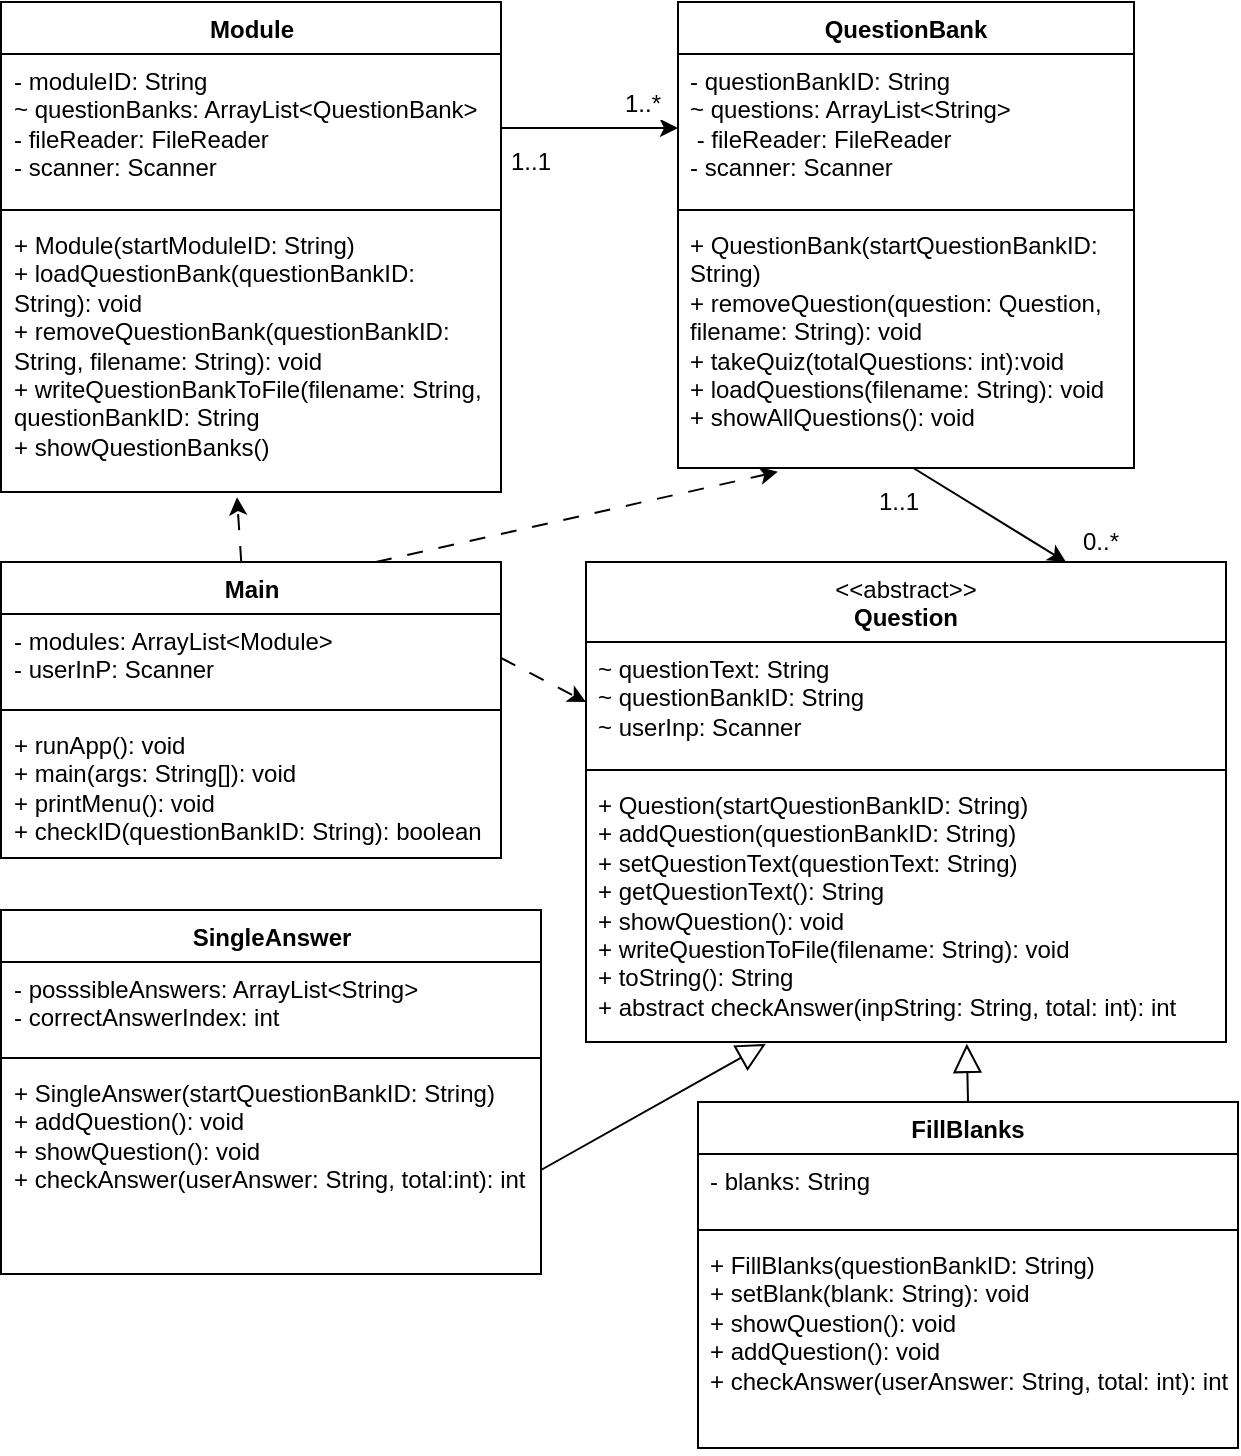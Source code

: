 <mxfile version="24.2.5" type="device">
  <diagram id="C5RBs43oDa-KdzZeNtuy" name="Page-1">
    <mxGraphModel dx="794" dy="519" grid="1" gridSize="10" guides="1" tooltips="1" connect="1" arrows="1" fold="1" page="1" pageScale="1" pageWidth="827" pageHeight="1169" math="0" shadow="0">
      <root>
        <mxCell id="WIyWlLk6GJQsqaUBKTNV-0" />
        <mxCell id="WIyWlLk6GJQsqaUBKTNV-1" parent="WIyWlLk6GJQsqaUBKTNV-0" />
        <mxCell id="D2bjokipILLCfBZqnvo0-0" value="Module" style="swimlane;fontStyle=1;align=center;verticalAlign=top;childLayout=stackLayout;horizontal=1;startSize=26;horizontalStack=0;resizeParent=1;resizeParentMax=0;resizeLast=0;collapsible=1;marginBottom=0;whiteSpace=wrap;html=1;" parent="WIyWlLk6GJQsqaUBKTNV-1" vertex="1">
          <mxGeometry x="181.5" y="40" width="250" height="245" as="geometry" />
        </mxCell>
        <mxCell id="D2bjokipILLCfBZqnvo0-1" value="- moduleID: String&lt;div&gt;&lt;div&gt;~ questionBanks: ArrayList&amp;lt;QuestionBank&amp;gt;&lt;/div&gt;&lt;/div&gt;&lt;div&gt;- fileReader: FileReader&lt;/div&gt;&lt;div&gt;- scanner: Scanner&lt;/div&gt;" style="text;strokeColor=none;fillColor=none;align=left;verticalAlign=top;spacingLeft=4;spacingRight=4;overflow=hidden;rotatable=0;points=[[0,0.5],[1,0.5]];portConstraint=eastwest;whiteSpace=wrap;html=1;" parent="D2bjokipILLCfBZqnvo0-0" vertex="1">
          <mxGeometry y="26" width="250" height="74" as="geometry" />
        </mxCell>
        <mxCell id="D2bjokipILLCfBZqnvo0-2" value="" style="line;strokeWidth=1;fillColor=none;align=left;verticalAlign=middle;spacingTop=-1;spacingLeft=3;spacingRight=3;rotatable=0;labelPosition=right;points=[];portConstraint=eastwest;strokeColor=inherit;" parent="D2bjokipILLCfBZqnvo0-0" vertex="1">
          <mxGeometry y="100" width="250" height="8" as="geometry" />
        </mxCell>
        <mxCell id="D2bjokipILLCfBZqnvo0-3" value="&lt;div&gt;+ Module(startModuleID: String)&lt;/div&gt;+ loadQuestionBank(questionBankID: String): void&lt;div&gt;+ removeQuestionBank(questionBankID: String, filename: String): void&lt;/div&gt;&lt;div&gt;+ writeQuestionBankToFile(filename: String, questionBankID: String&lt;/div&gt;&lt;div&gt;+ showQuestionBanks()&lt;/div&gt;" style="text;strokeColor=none;fillColor=none;align=left;verticalAlign=top;spacingLeft=4;spacingRight=4;overflow=hidden;rotatable=0;points=[[0,0.5],[1,0.5]];portConstraint=eastwest;whiteSpace=wrap;html=1;" parent="D2bjokipILLCfBZqnvo0-0" vertex="1">
          <mxGeometry y="108" width="250" height="137" as="geometry" />
        </mxCell>
        <mxCell id="D2bjokipILLCfBZqnvo0-4" value="QuestionBank" style="swimlane;fontStyle=1;align=center;verticalAlign=top;childLayout=stackLayout;horizontal=1;startSize=26;horizontalStack=0;resizeParent=1;resizeParentMax=0;resizeLast=0;collapsible=1;marginBottom=0;whiteSpace=wrap;html=1;" parent="WIyWlLk6GJQsqaUBKTNV-1" vertex="1">
          <mxGeometry x="520" y="40" width="228" height="233" as="geometry" />
        </mxCell>
        <mxCell id="D2bjokipILLCfBZqnvo0-5" value="- questionBankID: String&lt;div&gt;~ questions: ArrayList&amp;lt;String&amp;gt;&lt;/div&gt;&lt;div&gt;&amp;nbsp;- fileReader: FileReader&lt;/div&gt;&lt;div&gt;- scanner: Scanner&lt;/div&gt;&lt;div&gt;&lt;br&gt;&lt;/div&gt;" style="text;strokeColor=none;fillColor=none;align=left;verticalAlign=top;spacingLeft=4;spacingRight=4;overflow=hidden;rotatable=0;points=[[0,0.5],[1,0.5]];portConstraint=eastwest;whiteSpace=wrap;html=1;" parent="D2bjokipILLCfBZqnvo0-4" vertex="1">
          <mxGeometry y="26" width="228" height="74" as="geometry" />
        </mxCell>
        <mxCell id="D2bjokipILLCfBZqnvo0-6" value="" style="line;strokeWidth=1;fillColor=none;align=left;verticalAlign=middle;spacingTop=-1;spacingLeft=3;spacingRight=3;rotatable=0;labelPosition=right;points=[];portConstraint=eastwest;strokeColor=inherit;" parent="D2bjokipILLCfBZqnvo0-4" vertex="1">
          <mxGeometry y="100" width="228" height="8" as="geometry" />
        </mxCell>
        <mxCell id="D2bjokipILLCfBZqnvo0-7" value="&lt;div&gt;+ QuestionBank(startQuestionBankID: String)&lt;/div&gt;&lt;div&gt;+ removeQuestion(question: Question, filename: String): void&lt;/div&gt;&lt;div&gt;+ takeQuiz(totalQuestions: int):void&lt;/div&gt;&lt;div&gt;+ loadQuestions(filename: String): void&lt;/div&gt;&lt;div&gt;+ showAllQuestions(): void&lt;/div&gt;&lt;div&gt;&lt;br&gt;&lt;/div&gt;" style="text;strokeColor=none;fillColor=none;align=left;verticalAlign=top;spacingLeft=4;spacingRight=4;overflow=hidden;rotatable=0;points=[[0,0.5],[1,0.5]];portConstraint=eastwest;whiteSpace=wrap;html=1;" parent="D2bjokipILLCfBZqnvo0-4" vertex="1">
          <mxGeometry y="108" width="228" height="125" as="geometry" />
        </mxCell>
        <mxCell id="D2bjokipILLCfBZqnvo0-8" value="" style="rounded=0;orthogonalLoop=1;jettySize=auto;html=1;fontSize=12;" parent="WIyWlLk6GJQsqaUBKTNV-1" source="D2bjokipILLCfBZqnvo0-1" target="D2bjokipILLCfBZqnvo0-5" edge="1">
          <mxGeometry relative="1" as="geometry" />
        </mxCell>
        <mxCell id="q3p-BSSAToSTRyiaWnOy-12" value="1..*" style="edgeLabel;html=1;align=center;verticalAlign=middle;resizable=0;points=[];fontSize=12;" parent="D2bjokipILLCfBZqnvo0-8" vertex="1" connectable="0">
          <mxGeometry x="0.799" y="2" relative="1" as="geometry">
            <mxPoint x="-9" y="-10" as="offset" />
          </mxGeometry>
        </mxCell>
        <mxCell id="q3p-BSSAToSTRyiaWnOy-13" value="1..1" style="edgeLabel;html=1;align=center;verticalAlign=middle;resizable=0;points=[];fontSize=12;" parent="D2bjokipILLCfBZqnvo0-8" vertex="1" connectable="0">
          <mxGeometry x="-0.801" y="2" relative="1" as="geometry">
            <mxPoint x="5" y="19" as="offset" />
          </mxGeometry>
        </mxCell>
        <mxCell id="D2bjokipILLCfBZqnvo0-9" value="&lt;div&gt;&lt;span style=&quot;font-weight: normal;&quot;&gt;&amp;lt;&amp;lt;abstract&amp;gt;&amp;gt;&lt;/span&gt;&lt;/div&gt;Question" style="swimlane;fontStyle=1;align=center;verticalAlign=top;childLayout=stackLayout;horizontal=1;startSize=40;horizontalStack=0;resizeParent=1;resizeParentMax=0;resizeLast=0;collapsible=1;marginBottom=0;whiteSpace=wrap;html=1;" parent="WIyWlLk6GJQsqaUBKTNV-1" vertex="1">
          <mxGeometry x="474" y="320" width="320" height="240" as="geometry" />
        </mxCell>
        <mxCell id="D2bjokipILLCfBZqnvo0-10" value="&lt;div&gt;~ questionText: String&lt;/div&gt;&lt;div&gt;~ questionBankID: String&lt;/div&gt;&lt;div&gt;~ userInp: Scanner&lt;/div&gt;" style="text;strokeColor=none;fillColor=none;align=left;verticalAlign=top;spacingLeft=4;spacingRight=4;overflow=hidden;rotatable=0;points=[[0,0.5],[1,0.5]];portConstraint=eastwest;whiteSpace=wrap;html=1;" parent="D2bjokipILLCfBZqnvo0-9" vertex="1">
          <mxGeometry y="40" width="320" height="60" as="geometry" />
        </mxCell>
        <mxCell id="D2bjokipILLCfBZqnvo0-11" value="" style="line;strokeWidth=1;fillColor=none;align=left;verticalAlign=middle;spacingTop=-1;spacingLeft=3;spacingRight=3;rotatable=0;labelPosition=right;points=[];portConstraint=eastwest;strokeColor=inherit;" parent="D2bjokipILLCfBZqnvo0-9" vertex="1">
          <mxGeometry y="100" width="320" height="8" as="geometry" />
        </mxCell>
        <mxCell id="D2bjokipILLCfBZqnvo0-12" value="+ Question(startQuestionBankID: String)&lt;div&gt;+ addQuestion(questionBankID: String)&lt;/div&gt;&lt;div&gt;+&amp;nbsp;&lt;span style=&quot;background-color: initial;&quot;&gt;setQuestionText(questionText: String)&lt;/span&gt;&lt;/div&gt;&lt;div&gt;+ getQuestionText(): String&lt;/div&gt;&lt;div&gt;+ showQuestion()&lt;span style=&quot;background-color: initial;&quot;&gt;: void&lt;/span&gt;&lt;/div&gt;&lt;div&gt;+ writeQuestionToFile(filename: String)&lt;span style=&quot;background-color: initial;&quot;&gt;: void&lt;/span&gt;&lt;/div&gt;&lt;div&gt;+ toString(): String&lt;/div&gt;&lt;div&gt;+ abstract checkAnswer(inpString: String, total: int): int&lt;/div&gt;&lt;div&gt;&lt;br&gt;&lt;/div&gt;&lt;div&gt;&lt;br&gt;&lt;/div&gt;" style="text;strokeColor=none;fillColor=none;align=left;verticalAlign=top;spacingLeft=4;spacingRight=4;overflow=hidden;rotatable=0;points=[[0,0.5],[1,0.5]];portConstraint=eastwest;whiteSpace=wrap;html=1;" parent="D2bjokipILLCfBZqnvo0-9" vertex="1">
          <mxGeometry y="108" width="320" height="132" as="geometry" />
        </mxCell>
        <mxCell id="D2bjokipILLCfBZqnvo0-13" value="SingleAnswer" style="swimlane;fontStyle=1;align=center;verticalAlign=top;childLayout=stackLayout;horizontal=1;startSize=26;horizontalStack=0;resizeParent=1;resizeParentMax=0;resizeLast=0;collapsible=1;marginBottom=0;whiteSpace=wrap;html=1;" parent="WIyWlLk6GJQsqaUBKTNV-1" vertex="1">
          <mxGeometry x="181.5" y="494" width="270" height="182" as="geometry" />
        </mxCell>
        <mxCell id="D2bjokipILLCfBZqnvo0-14" value="- posssibleAnswers: ArrayList&amp;lt;String&amp;gt;&lt;div&gt;- correctAnswerIndex: int&lt;/div&gt;" style="text;strokeColor=none;fillColor=none;align=left;verticalAlign=top;spacingLeft=4;spacingRight=4;overflow=hidden;rotatable=0;points=[[0,0.5],[1,0.5]];portConstraint=eastwest;whiteSpace=wrap;html=1;" parent="D2bjokipILLCfBZqnvo0-13" vertex="1">
          <mxGeometry y="26" width="270" height="44" as="geometry" />
        </mxCell>
        <mxCell id="D2bjokipILLCfBZqnvo0-15" value="" style="line;strokeWidth=1;fillColor=none;align=left;verticalAlign=middle;spacingTop=-1;spacingLeft=3;spacingRight=3;rotatable=0;labelPosition=right;points=[];portConstraint=eastwest;strokeColor=inherit;" parent="D2bjokipILLCfBZqnvo0-13" vertex="1">
          <mxGeometry y="70" width="270" height="8" as="geometry" />
        </mxCell>
        <mxCell id="D2bjokipILLCfBZqnvo0-16" value="&lt;div&gt;+ SingleAnswer(startQuestionBankID: String)&lt;/div&gt;+ addQuestion(): void&lt;div&gt;+ showQuestion()&lt;span style=&quot;background-color: initial;&quot;&gt;: void&lt;/span&gt;&lt;/div&gt;&lt;div&gt;+ checkAnswer(userAnswer: String, total:int): int&lt;/div&gt;" style="text;strokeColor=none;fillColor=none;align=left;verticalAlign=top;spacingLeft=4;spacingRight=4;overflow=hidden;rotatable=0;points=[[0,0.5],[1,0.5]];portConstraint=eastwest;whiteSpace=wrap;html=1;" parent="D2bjokipILLCfBZqnvo0-13" vertex="1">
          <mxGeometry y="78" width="270" height="104" as="geometry" />
        </mxCell>
        <mxCell id="D2bjokipILLCfBZqnvo0-17" value="FillBlanks" style="swimlane;fontStyle=1;align=center;verticalAlign=top;childLayout=stackLayout;horizontal=1;startSize=26;horizontalStack=0;resizeParent=1;resizeParentMax=0;resizeLast=0;collapsible=1;marginBottom=0;whiteSpace=wrap;html=1;" parent="WIyWlLk6GJQsqaUBKTNV-1" vertex="1">
          <mxGeometry x="530" y="590" width="270" height="173" as="geometry">
            <mxRectangle x="540" y="790" width="90" height="30" as="alternateBounds" />
          </mxGeometry>
        </mxCell>
        <mxCell id="D2bjokipILLCfBZqnvo0-18" value="&lt;div&gt;- blanks: String&lt;/div&gt;" style="text;strokeColor=none;fillColor=none;align=left;verticalAlign=top;spacingLeft=4;spacingRight=4;overflow=hidden;rotatable=0;points=[[0,0.5],[1,0.5]];portConstraint=eastwest;whiteSpace=wrap;html=1;" parent="D2bjokipILLCfBZqnvo0-17" vertex="1">
          <mxGeometry y="26" width="270" height="34" as="geometry" />
        </mxCell>
        <mxCell id="D2bjokipILLCfBZqnvo0-19" value="" style="line;strokeWidth=1;fillColor=none;align=left;verticalAlign=middle;spacingTop=-1;spacingLeft=3;spacingRight=3;rotatable=0;labelPosition=right;points=[];portConstraint=eastwest;strokeColor=inherit;" parent="D2bjokipILLCfBZqnvo0-17" vertex="1">
          <mxGeometry y="60" width="270" height="8" as="geometry" />
        </mxCell>
        <mxCell id="D2bjokipILLCfBZqnvo0-20" value="&lt;div&gt;+ FillBlanks(questionBankID: String)&lt;/div&gt;&lt;div&gt;+ setBlank(blank: String): void&lt;/div&gt;&lt;div&gt;+ showQuestion()&lt;span style=&quot;background-color: initial;&quot;&gt;: void&lt;/span&gt;&lt;/div&gt;&lt;div&gt;+ addQuestion()&lt;span style=&quot;background-color: initial;&quot;&gt;: void&lt;/span&gt;&lt;/div&gt;&lt;div&gt;+ checkAnswer(userAnswer: String, total: int): int&lt;/div&gt;" style="text;strokeColor=none;fillColor=none;align=left;verticalAlign=top;spacingLeft=4;spacingRight=4;overflow=hidden;rotatable=0;points=[[0,0.5],[1,0.5]];portConstraint=eastwest;whiteSpace=wrap;html=1;" parent="D2bjokipILLCfBZqnvo0-17" vertex="1">
          <mxGeometry y="68" width="270" height="105" as="geometry" />
        </mxCell>
        <mxCell id="gaf7ZaLwIS6UHUebbbbm-1" style="rounded=0;orthogonalLoop=1;jettySize=auto;html=1;entryX=0.472;entryY=1.019;entryDx=0;entryDy=0;dashed=1;dashPattern=8 8;entryPerimeter=0;" parent="WIyWlLk6GJQsqaUBKTNV-1" source="D2bjokipILLCfBZqnvo0-21" target="D2bjokipILLCfBZqnvo0-3" edge="1">
          <mxGeometry relative="1" as="geometry">
            <mxPoint x="80" y="300" as="targetPoint" />
          </mxGeometry>
        </mxCell>
        <mxCell id="D2bjokipILLCfBZqnvo0-21" value="Main" style="swimlane;fontStyle=1;align=center;verticalAlign=top;childLayout=stackLayout;horizontal=1;startSize=26;horizontalStack=0;resizeParent=1;resizeParentMax=0;resizeLast=0;collapsible=1;marginBottom=0;whiteSpace=wrap;html=1;" parent="WIyWlLk6GJQsqaUBKTNV-1" vertex="1">
          <mxGeometry x="181.5" y="320" width="250" height="148" as="geometry" />
        </mxCell>
        <mxCell id="D2bjokipILLCfBZqnvo0-22" value="&lt;div&gt;- modules: ArrayList&amp;lt;Module&amp;gt;&lt;/div&gt;&lt;div&gt;- userInP: Scanner&lt;/div&gt;" style="text;strokeColor=none;fillColor=none;align=left;verticalAlign=top;spacingLeft=4;spacingRight=4;overflow=hidden;rotatable=0;points=[[0,0.5],[1,0.5]];portConstraint=eastwest;whiteSpace=wrap;html=1;" parent="D2bjokipILLCfBZqnvo0-21" vertex="1">
          <mxGeometry y="26" width="250" height="44" as="geometry" />
        </mxCell>
        <mxCell id="D2bjokipILLCfBZqnvo0-23" value="" style="line;strokeWidth=1;fillColor=none;align=left;verticalAlign=middle;spacingTop=-1;spacingLeft=3;spacingRight=3;rotatable=0;labelPosition=right;points=[];portConstraint=eastwest;strokeColor=inherit;" parent="D2bjokipILLCfBZqnvo0-21" vertex="1">
          <mxGeometry y="70" width="250" height="8" as="geometry" />
        </mxCell>
        <mxCell id="D2bjokipILLCfBZqnvo0-24" value="+ runApp(): void&lt;div&gt;+ main(args: String[]): void&lt;/div&gt;&lt;div&gt;+ printMenu(): void&lt;/div&gt;&lt;div&gt;+ checkID(questionBankID: String): boolean&lt;/div&gt;" style="text;strokeColor=none;fillColor=none;align=left;verticalAlign=top;spacingLeft=4;spacingRight=4;overflow=hidden;rotatable=0;points=[[0,0.5],[1,0.5]];portConstraint=eastwest;whiteSpace=wrap;html=1;" parent="D2bjokipILLCfBZqnvo0-21" vertex="1">
          <mxGeometry y="78" width="250" height="70" as="geometry" />
        </mxCell>
        <mxCell id="Z39D8poa_tM1hzgPXQIC-2" value="" style="endArrow=classic;html=1;rounded=0;entryX=0.75;entryY=0;entryDx=0;entryDy=0;exitX=0.516;exitY=1;exitDx=0;exitDy=0;exitPerimeter=0;" parent="WIyWlLk6GJQsqaUBKTNV-1" source="D2bjokipILLCfBZqnvo0-7" target="D2bjokipILLCfBZqnvo0-9" edge="1">
          <mxGeometry width="50" height="50" relative="1" as="geometry">
            <mxPoint x="460" y="410" as="sourcePoint" />
            <mxPoint x="510" y="370" as="targetPoint" />
          </mxGeometry>
        </mxCell>
        <mxCell id="q3p-BSSAToSTRyiaWnOy-14" value="&lt;font style=&quot;font-size: 12px;&quot;&gt;1..1&lt;/font&gt;" style="edgeLabel;html=1;align=center;verticalAlign=middle;resizable=0;points=[];" parent="Z39D8poa_tM1hzgPXQIC-2" vertex="1" connectable="0">
          <mxGeometry x="-0.818" y="3" relative="1" as="geometry">
            <mxPoint x="-16" y="15" as="offset" />
          </mxGeometry>
        </mxCell>
        <mxCell id="q3p-BSSAToSTRyiaWnOy-15" value="0..*" style="edgeLabel;html=1;align=center;verticalAlign=middle;resizable=0;points=[];fontSize=12;" parent="Z39D8poa_tM1hzgPXQIC-2" vertex="1" connectable="0">
          <mxGeometry x="0.7" y="2" relative="1" as="geometry">
            <mxPoint x="27" y="-1" as="offset" />
          </mxGeometry>
        </mxCell>
        <mxCell id="q3p-BSSAToSTRyiaWnOy-5" value="" style="endArrow=block;endFill=0;endSize=12;html=1;rounded=0;exitX=1;exitY=0.5;exitDx=0;exitDy=0;entryX=0.281;entryY=1.007;entryDx=0;entryDy=0;entryPerimeter=0;" parent="WIyWlLk6GJQsqaUBKTNV-1" source="D2bjokipILLCfBZqnvo0-16" target="D2bjokipILLCfBZqnvo0-12" edge="1">
          <mxGeometry width="160" relative="1" as="geometry">
            <mxPoint x="110" y="660" as="sourcePoint" />
            <mxPoint x="370" y="634" as="targetPoint" />
          </mxGeometry>
        </mxCell>
        <mxCell id="q3p-BSSAToSTRyiaWnOy-7" value="" style="endArrow=block;endFill=0;endSize=12;html=1;rounded=0;exitX=0.5;exitY=0;exitDx=0;exitDy=0;entryX=0.595;entryY=1.007;entryDx=0;entryDy=0;entryPerimeter=0;" parent="WIyWlLk6GJQsqaUBKTNV-1" source="D2bjokipILLCfBZqnvo0-17" target="D2bjokipILLCfBZqnvo0-12" edge="1">
          <mxGeometry width="160" relative="1" as="geometry">
            <mxPoint x="300" y="740" as="sourcePoint" />
            <mxPoint x="680" y="620" as="targetPoint" />
          </mxGeometry>
        </mxCell>
        <mxCell id="q3p-BSSAToSTRyiaWnOy-9" style="rounded=0;orthogonalLoop=1;jettySize=auto;html=1;exitX=0.75;exitY=0;exitDx=0;exitDy=0;entryX=0.219;entryY=1.015;entryDx=0;entryDy=0;dashed=1;dashPattern=8 8;entryPerimeter=0;" parent="WIyWlLk6GJQsqaUBKTNV-1" source="D2bjokipILLCfBZqnvo0-21" target="D2bjokipILLCfBZqnvo0-7" edge="1">
          <mxGeometry relative="1" as="geometry" />
        </mxCell>
        <mxCell id="q3p-BSSAToSTRyiaWnOy-10" style="rounded=0;orthogonalLoop=1;jettySize=auto;html=1;entryX=0;entryY=0.5;entryDx=0;entryDy=0;exitX=1;exitY=0.5;exitDx=0;exitDy=0;dashed=1;dashPattern=8 8;" parent="WIyWlLk6GJQsqaUBKTNV-1" source="D2bjokipILLCfBZqnvo0-22" target="D2bjokipILLCfBZqnvo0-10" edge="1">
          <mxGeometry relative="1" as="geometry" />
        </mxCell>
      </root>
    </mxGraphModel>
  </diagram>
</mxfile>
